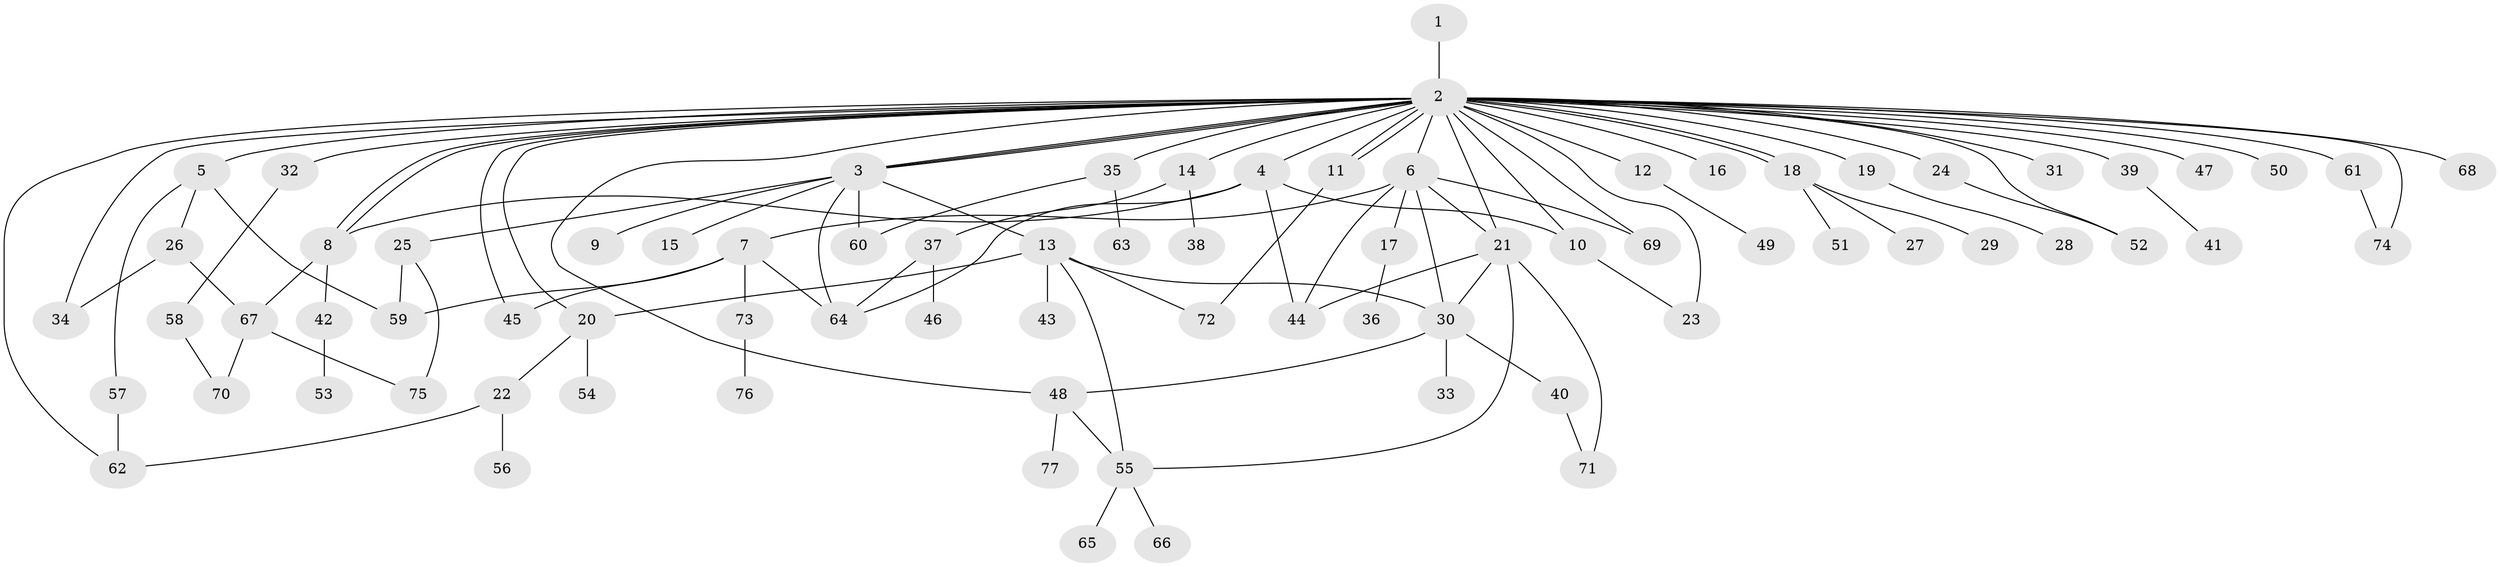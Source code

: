 // Generated by graph-tools (version 1.1) at 2025/35/03/09/25 02:35:23]
// undirected, 77 vertices, 111 edges
graph export_dot {
graph [start="1"]
  node [color=gray90,style=filled];
  1;
  2;
  3;
  4;
  5;
  6;
  7;
  8;
  9;
  10;
  11;
  12;
  13;
  14;
  15;
  16;
  17;
  18;
  19;
  20;
  21;
  22;
  23;
  24;
  25;
  26;
  27;
  28;
  29;
  30;
  31;
  32;
  33;
  34;
  35;
  36;
  37;
  38;
  39;
  40;
  41;
  42;
  43;
  44;
  45;
  46;
  47;
  48;
  49;
  50;
  51;
  52;
  53;
  54;
  55;
  56;
  57;
  58;
  59;
  60;
  61;
  62;
  63;
  64;
  65;
  66;
  67;
  68;
  69;
  70;
  71;
  72;
  73;
  74;
  75;
  76;
  77;
  1 -- 2;
  2 -- 3;
  2 -- 3;
  2 -- 3;
  2 -- 4;
  2 -- 5;
  2 -- 6;
  2 -- 8;
  2 -- 8;
  2 -- 10;
  2 -- 11;
  2 -- 11;
  2 -- 12;
  2 -- 14;
  2 -- 16;
  2 -- 18;
  2 -- 18;
  2 -- 19;
  2 -- 20;
  2 -- 21;
  2 -- 23;
  2 -- 24;
  2 -- 31;
  2 -- 32;
  2 -- 34;
  2 -- 35;
  2 -- 39;
  2 -- 45;
  2 -- 47;
  2 -- 48;
  2 -- 50;
  2 -- 52;
  2 -- 61;
  2 -- 62;
  2 -- 68;
  2 -- 69;
  2 -- 74;
  3 -- 9;
  3 -- 13;
  3 -- 15;
  3 -- 25;
  3 -- 60;
  3 -- 64;
  4 -- 8;
  4 -- 10;
  4 -- 44;
  4 -- 64;
  5 -- 26;
  5 -- 57;
  5 -- 59;
  6 -- 7;
  6 -- 17;
  6 -- 21;
  6 -- 30;
  6 -- 44;
  6 -- 69;
  7 -- 45;
  7 -- 59;
  7 -- 64;
  7 -- 73;
  8 -- 42;
  8 -- 67;
  10 -- 23;
  11 -- 72;
  12 -- 49;
  13 -- 20;
  13 -- 30;
  13 -- 43;
  13 -- 55;
  13 -- 72;
  14 -- 37;
  14 -- 38;
  17 -- 36;
  18 -- 27;
  18 -- 29;
  18 -- 51;
  19 -- 28;
  20 -- 22;
  20 -- 54;
  21 -- 30;
  21 -- 44;
  21 -- 55;
  21 -- 71;
  22 -- 56;
  22 -- 62;
  24 -- 52;
  25 -- 59;
  25 -- 75;
  26 -- 34;
  26 -- 67;
  30 -- 33;
  30 -- 40;
  30 -- 48;
  32 -- 58;
  35 -- 60;
  35 -- 63;
  37 -- 46;
  37 -- 64;
  39 -- 41;
  40 -- 71;
  42 -- 53;
  48 -- 55;
  48 -- 77;
  55 -- 65;
  55 -- 66;
  57 -- 62;
  58 -- 70;
  61 -- 74;
  67 -- 70;
  67 -- 75;
  73 -- 76;
}
